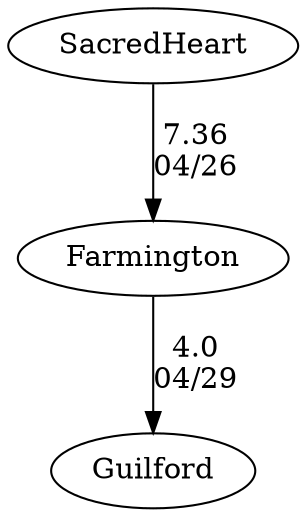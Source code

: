 digraph boys1eightsFarmington {Farmington [URL="boys1eightsFarmingtonFarmington.html"];SacredHeart [URL="boys1eightsFarmingtonSacredHeart.html"];Guilford [URL="boys1eightsFarmingtonGuilford.html"];Farmington -> Guilford[label="4.0
04/29", weight="96", tooltip="NEIRA Boys & Girls Eights,Guilford High School vs Farmington High School			
Distance: 1400m Conditions: 7-10mph head/cross wind Comments: All starts were floating starts. Races are not comparable. Race Order G1, B1, G2, BN. Farmington 2V Boys 8, 3V boys 8 and Girls Novice 8 rowed as exhibition boats. Thank you Farmington for a great morning of racing!
None", URL="http://www.row2k.com/results/resultspage.cfm?UID=EAD62B2712391FF51E6EC8766B20FC79&cat=5", random="random"]; 
SacredHeart -> Farmington[label="7.36
04/26", weight="93", tooltip="NEIRA Eights,Farmington vs Sacred Heart Greenwich			
Distance: 1,150 Conditions: Strong head current, 5-10 mph crosswind. Comments: Race order G1, G2. Thank you to Sacred Heart for a great day of racing!
None", URL="http://www.row2k.com/results/resultspage.cfm?UID=2FCC537F649DB7E2C91000C15D90788F&cat=1", random="random"]}